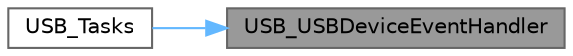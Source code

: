 digraph "USB_USBDeviceEventHandler"
{
 // LATEX_PDF_SIZE
  bgcolor="transparent";
  edge [fontname=Helvetica,fontsize=10,labelfontname=Helvetica,labelfontsize=10];
  node [fontname=Helvetica,fontsize=10,shape=box,height=0.2,width=0.4];
  rankdir="RL";
  Node1 [id="Node000001",label="USB_USBDeviceEventHandler",height=0.2,width=0.4,color="gray40", fillcolor="grey60", style="filled", fontcolor="black",tooltip=" "];
  Node1 -> Node2 [id="edge1_Node000001_Node000002",dir="back",color="steelblue1",style="solid",tooltip=" "];
  Node2 [id="Node000002",label="USB_Tasks",height=0.2,width=0.4,color="grey40", fillcolor="white", style="filled",URL="$_u_s_b_8c.html#a9a0d9bb70d35b7b2997594a56b7db71d",tooltip=" "];
}
